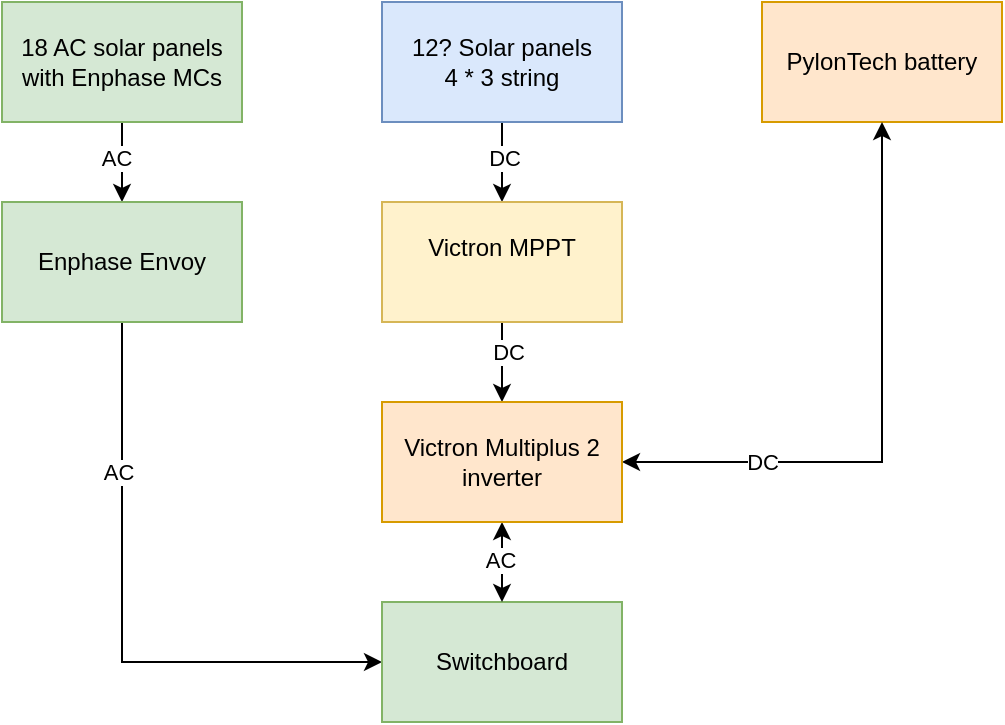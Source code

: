 <mxfile version="28.1.2">
  <diagram name="Page-1" id="QiZ6rhvHV-TcquGfGFem">
    <mxGraphModel dx="1226" dy="1235" grid="1" gridSize="10" guides="1" tooltips="1" connect="1" arrows="1" fold="1" page="1" pageScale="1" pageWidth="850" pageHeight="1100" math="0" shadow="0">
      <root>
        <mxCell id="0" />
        <mxCell id="1" parent="0" />
        <mxCell id="VGD3QAMZVpgs-QcJeWXb-2" style="edgeStyle=orthogonalEdgeStyle;rounded=0;orthogonalLoop=1;jettySize=auto;html=1;" parent="1" source="VGD3QAMZVpgs-QcJeWXb-1" target="VGD3QAMZVpgs-QcJeWXb-3" edge="1">
          <mxGeometry relative="1" as="geometry">
            <mxPoint x="140" y="380" as="targetPoint" />
          </mxGeometry>
        </mxCell>
        <mxCell id="VGD3QAMZVpgs-QcJeWXb-17" value="AC" style="edgeLabel;html=1;align=center;verticalAlign=middle;resizable=0;points=[];" parent="VGD3QAMZVpgs-QcJeWXb-2" vertex="1" connectable="0">
          <mxGeometry x="-0.125" y="-3" relative="1" as="geometry">
            <mxPoint as="offset" />
          </mxGeometry>
        </mxCell>
        <mxCell id="VGD3QAMZVpgs-QcJeWXb-1" value="18 AC solar panels&lt;div&gt;with Enphase MCs&lt;/div&gt;" style="rounded=0;whiteSpace=wrap;html=1;fillColor=#d5e8d4;strokeColor=#82b366;" parent="1" vertex="1">
          <mxGeometry x="140" y="220" width="120" height="60" as="geometry" />
        </mxCell>
        <mxCell id="VGD3QAMZVpgs-QcJeWXb-5" value="" style="edgeStyle=orthogonalEdgeStyle;rounded=0;orthogonalLoop=1;jettySize=auto;html=1;exitX=0.5;exitY=1;exitDx=0;exitDy=0;entryX=0;entryY=0.5;entryDx=0;entryDy=0;" parent="1" source="VGD3QAMZVpgs-QcJeWXb-3" target="VGD3QAMZVpgs-QcJeWXb-4" edge="1">
          <mxGeometry relative="1" as="geometry">
            <mxPoint x="200" y="380" as="sourcePoint" />
            <mxPoint x="390" y="550" as="targetPoint" />
            <Array as="points">
              <mxPoint x="200" y="550" />
            </Array>
          </mxGeometry>
        </mxCell>
        <mxCell id="VGD3QAMZVpgs-QcJeWXb-18" value="AC" style="edgeLabel;html=1;align=center;verticalAlign=middle;resizable=0;points=[];" parent="VGD3QAMZVpgs-QcJeWXb-5" vertex="1" connectable="0">
          <mxGeometry x="-0.504" y="-2" relative="1" as="geometry">
            <mxPoint as="offset" />
          </mxGeometry>
        </mxCell>
        <mxCell id="VGD3QAMZVpgs-QcJeWXb-3" value="Enphase Envoy" style="rounded=0;whiteSpace=wrap;html=1;fillColor=#d5e8d4;strokeColor=#82b366;" parent="1" vertex="1">
          <mxGeometry x="140" y="320" width="120" height="60" as="geometry" />
        </mxCell>
        <mxCell id="VGD3QAMZVpgs-QcJeWXb-4" value="Switchboard" style="rounded=0;whiteSpace=wrap;html=1;fillColor=#d5e8d4;strokeColor=#82b366;" parent="1" vertex="1">
          <mxGeometry x="330" y="520" width="120" height="60" as="geometry" />
        </mxCell>
        <mxCell id="VGD3QAMZVpgs-QcJeWXb-6" value="PylonTech battery" style="rounded=0;whiteSpace=wrap;html=1;fillColor=#ffe6cc;strokeColor=#d79b00;" parent="1" vertex="1">
          <mxGeometry x="520" y="220" width="120" height="60" as="geometry" />
        </mxCell>
        <mxCell id="VGD3QAMZVpgs-QcJeWXb-8" style="edgeStyle=orthogonalEdgeStyle;rounded=0;orthogonalLoop=1;jettySize=auto;html=1;" parent="1" source="VGD3QAMZVpgs-QcJeWXb-7" target="VGD3QAMZVpgs-QcJeWXb-9" edge="1">
          <mxGeometry relative="1" as="geometry">
            <mxPoint x="390" y="340" as="targetPoint" />
          </mxGeometry>
        </mxCell>
        <mxCell id="VGD3QAMZVpgs-QcJeWXb-14" value="DC" style="edgeLabel;html=1;align=center;verticalAlign=middle;resizable=0;points=[];" parent="VGD3QAMZVpgs-QcJeWXb-8" vertex="1" connectable="0">
          <mxGeometry x="-0.125" y="1" relative="1" as="geometry">
            <mxPoint as="offset" />
          </mxGeometry>
        </mxCell>
        <mxCell id="VGD3QAMZVpgs-QcJeWXb-7" value="12? Solar panels&lt;div&gt;4 * 3 string&lt;/div&gt;" style="rounded=0;whiteSpace=wrap;html=1;fillColor=#dae8fc;strokeColor=#6c8ebf;" parent="1" vertex="1">
          <mxGeometry x="330" y="220" width="120" height="60" as="geometry" />
        </mxCell>
        <mxCell id="VGD3QAMZVpgs-QcJeWXb-11" style="edgeStyle=orthogonalEdgeStyle;rounded=0;orthogonalLoop=1;jettySize=auto;html=1;entryX=0.5;entryY=0;entryDx=0;entryDy=0;" parent="1" source="VGD3QAMZVpgs-QcJeWXb-9" target="VGD3QAMZVpgs-QcJeWXb-10" edge="1">
          <mxGeometry relative="1" as="geometry" />
        </mxCell>
        <mxCell id="VGD3QAMZVpgs-QcJeWXb-15" value="DC" style="edgeLabel;html=1;align=center;verticalAlign=middle;resizable=0;points=[];" parent="VGD3QAMZVpgs-QcJeWXb-11" vertex="1" connectable="0">
          <mxGeometry x="-0.257" y="3" relative="1" as="geometry">
            <mxPoint as="offset" />
          </mxGeometry>
        </mxCell>
        <mxCell id="VGD3QAMZVpgs-QcJeWXb-9" value="Victron MPPT&lt;div&gt;&lt;br&gt;&lt;/div&gt;" style="rounded=0;whiteSpace=wrap;html=1;fillColor=#fff2cc;strokeColor=#d6b656;" parent="1" vertex="1">
          <mxGeometry x="330" y="320" width="120" height="60" as="geometry" />
        </mxCell>
        <mxCell id="VGD3QAMZVpgs-QcJeWXb-12" style="edgeStyle=orthogonalEdgeStyle;rounded=0;orthogonalLoop=1;jettySize=auto;html=1;entryX=0.5;entryY=1;entryDx=0;entryDy=0;startArrow=classic;startFill=1;" parent="1" source="VGD3QAMZVpgs-QcJeWXb-10" target="VGD3QAMZVpgs-QcJeWXb-6" edge="1">
          <mxGeometry relative="1" as="geometry" />
        </mxCell>
        <mxCell id="VGD3QAMZVpgs-QcJeWXb-16" value="DC" style="edgeLabel;html=1;align=center;verticalAlign=middle;resizable=0;points=[];" parent="VGD3QAMZVpgs-QcJeWXb-12" vertex="1" connectable="0">
          <mxGeometry x="-0.373" y="3" relative="1" as="geometry">
            <mxPoint x="-24" y="3" as="offset" />
          </mxGeometry>
        </mxCell>
        <mxCell id="VGD3QAMZVpgs-QcJeWXb-13" style="edgeStyle=orthogonalEdgeStyle;rounded=0;orthogonalLoop=1;jettySize=auto;html=1;entryX=0.5;entryY=0;entryDx=0;entryDy=0;startArrow=classic;startFill=1;" parent="1" source="VGD3QAMZVpgs-QcJeWXb-10" target="VGD3QAMZVpgs-QcJeWXb-4" edge="1">
          <mxGeometry relative="1" as="geometry" />
        </mxCell>
        <mxCell id="VGD3QAMZVpgs-QcJeWXb-19" value="AC" style="edgeLabel;html=1;align=center;verticalAlign=middle;resizable=0;points=[];" parent="VGD3QAMZVpgs-QcJeWXb-13" vertex="1" connectable="0">
          <mxGeometry x="-0.05" y="-1" relative="1" as="geometry">
            <mxPoint as="offset" />
          </mxGeometry>
        </mxCell>
        <mxCell id="VGD3QAMZVpgs-QcJeWXb-10" value="Victron Multiplus 2 inverter" style="rounded=0;whiteSpace=wrap;html=1;fillColor=#ffe6cc;strokeColor=#d79b00;" parent="1" vertex="1">
          <mxGeometry x="330" y="420" width="120" height="60" as="geometry" />
        </mxCell>
      </root>
    </mxGraphModel>
  </diagram>
</mxfile>
